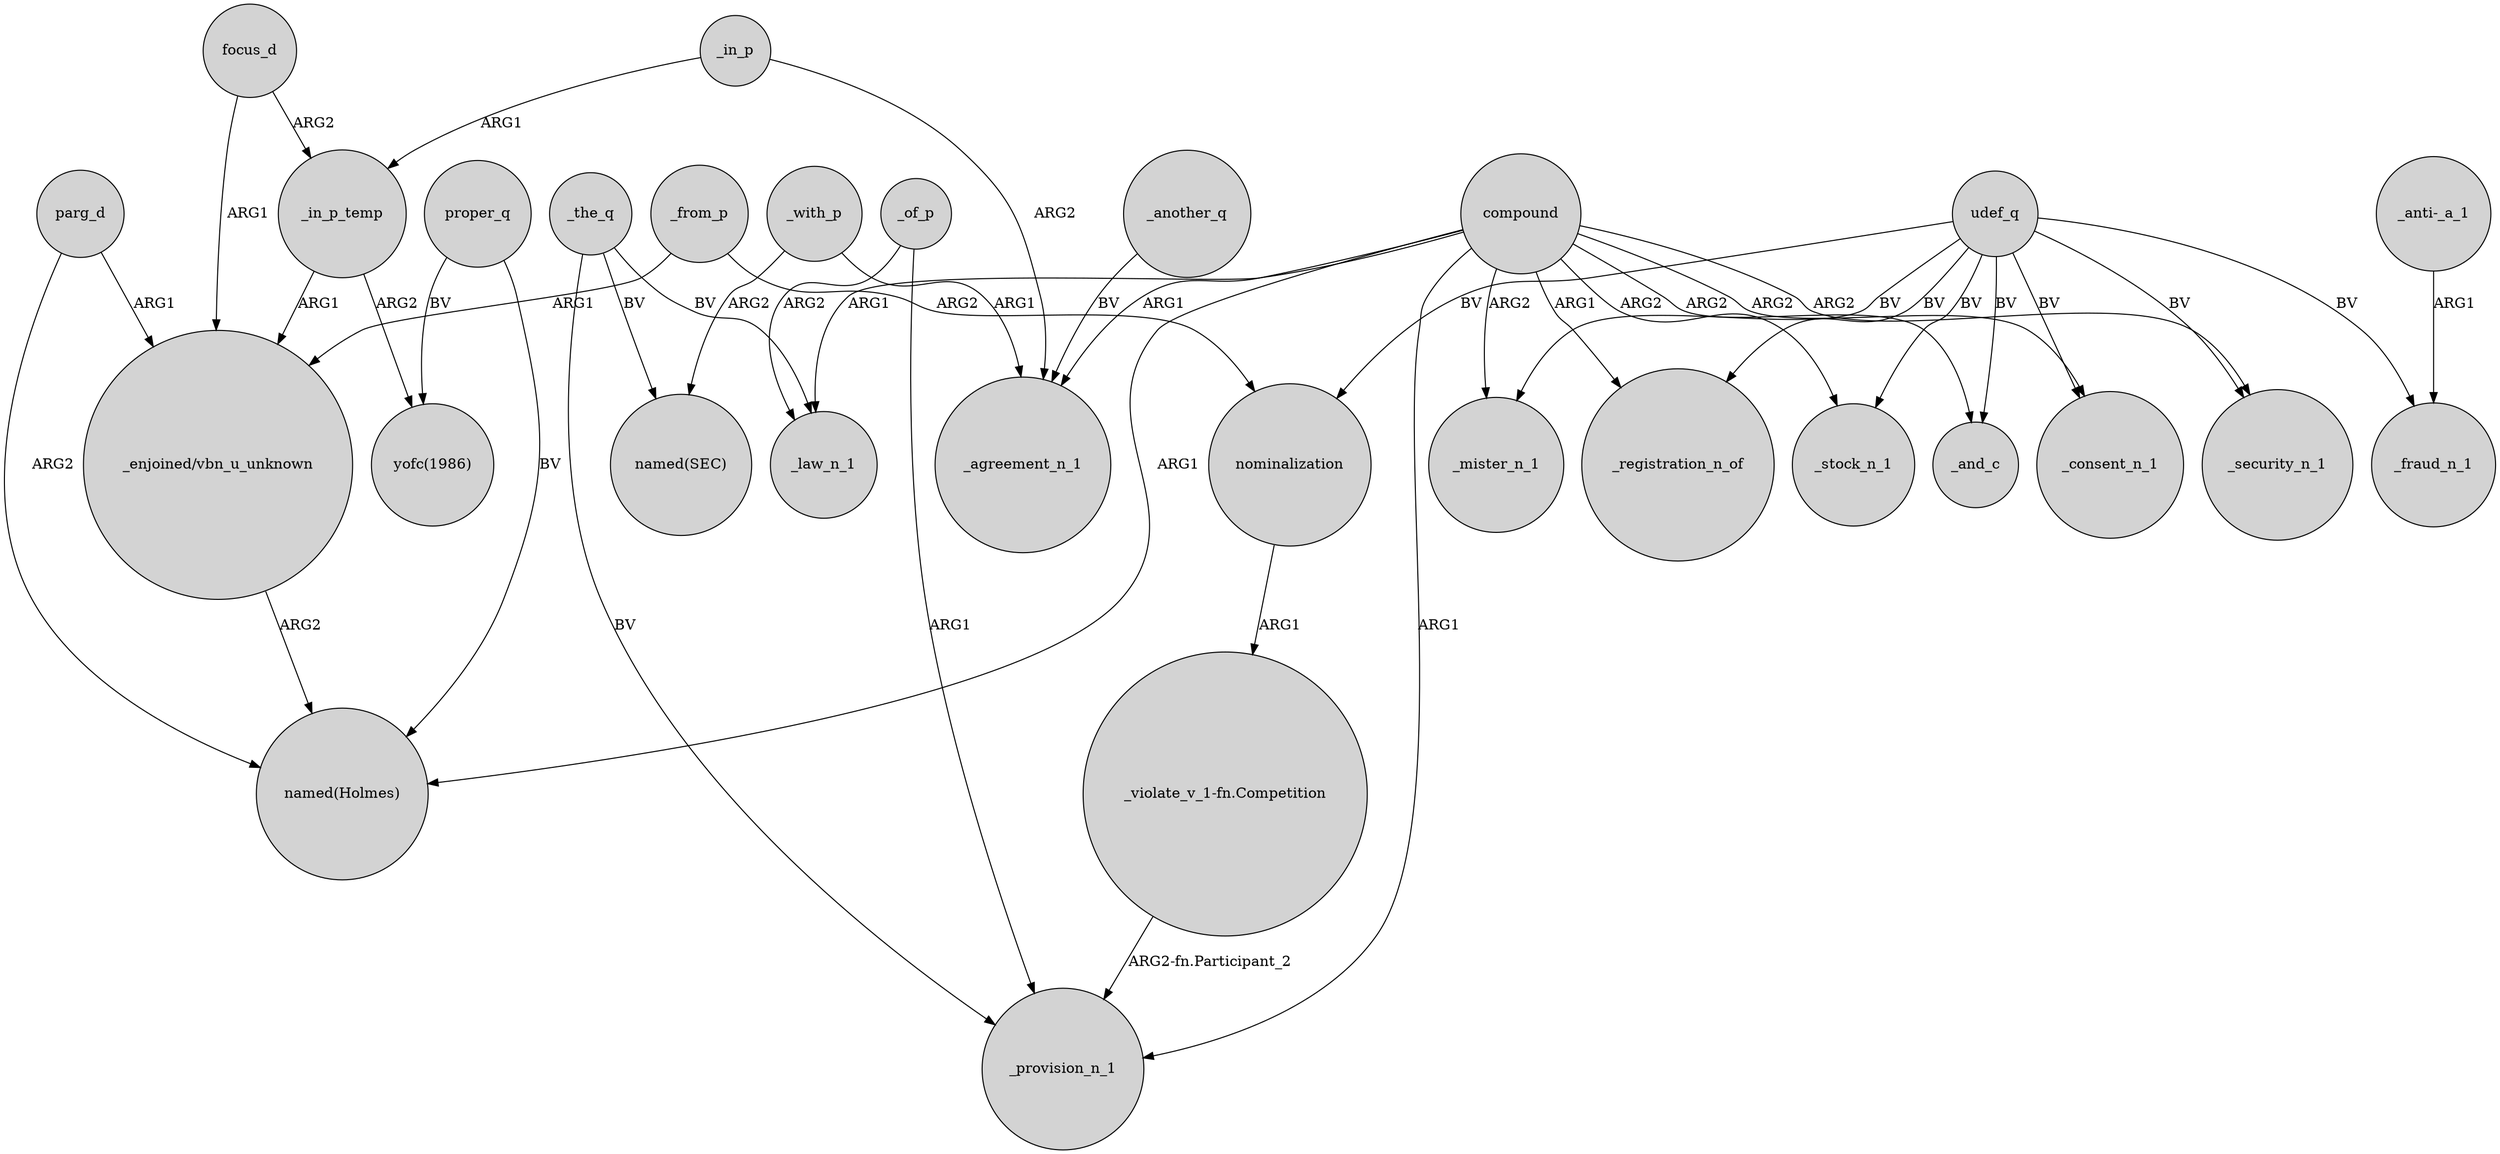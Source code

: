 digraph {
	node [shape=circle style=filled]
	compound -> "named(Holmes)" [label=ARG1]
	compound -> _mister_n_1 [label=ARG2]
	proper_q -> "yofc(1986)" [label=BV]
	_in_p_temp -> "yofc(1986)" [label=ARG2]
	_the_q -> _provision_n_1 [label=BV]
	_another_q -> _agreement_n_1 [label=BV]
	"_enjoined/vbn_u_unknown" -> "named(Holmes)" [label=ARG2]
	udef_q -> nominalization [label=BV]
	udef_q -> _registration_n_of [label=BV]
	compound -> _consent_n_1 [label=ARG2]
	compound -> _provision_n_1 [label=ARG1]
	udef_q -> _and_c [label=BV]
	udef_q -> _mister_n_1 [label=BV]
	udef_q -> _security_n_1 [label=BV]
	"_anti-_a_1" -> _fraud_n_1 [label=ARG1]
	compound -> _and_c [label=ARG2]
	_the_q -> _law_n_1 [label=BV]
	_from_p -> nominalization [label=ARG2]
	_with_p -> "named(SEC)" [label=ARG2]
	udef_q -> _stock_n_1 [label=BV]
	parg_d -> "named(Holmes)" [label=ARG2]
	proper_q -> "named(Holmes)" [label=BV]
	_in_p -> _agreement_n_1 [label=ARG2]
	_from_p -> "_enjoined/vbn_u_unknown" [label=ARG1]
	compound -> _stock_n_1 [label=ARG2]
	_of_p -> _law_n_1 [label=ARG2]
	nominalization -> "_violate_v_1-fn.Competition" [label=ARG1]
	"_violate_v_1-fn.Competition" -> _provision_n_1 [label="ARG2-fn.Participant_2"]
	focus_d -> _in_p_temp [label=ARG2]
	_in_p_temp -> "_enjoined/vbn_u_unknown" [label=ARG1]
	focus_d -> "_enjoined/vbn_u_unknown" [label=ARG1]
	parg_d -> "_enjoined/vbn_u_unknown" [label=ARG1]
	compound -> _law_n_1 [label=ARG1]
	_in_p -> _in_p_temp [label=ARG1]
	udef_q -> _consent_n_1 [label=BV]
	compound -> _agreement_n_1 [label=ARG1]
	compound -> _security_n_1 [label=ARG2]
	udef_q -> _fraud_n_1 [label=BV]
	_of_p -> _provision_n_1 [label=ARG1]
	_the_q -> "named(SEC)" [label=BV]
	compound -> _registration_n_of [label=ARG1]
	_with_p -> _agreement_n_1 [label=ARG1]
}
